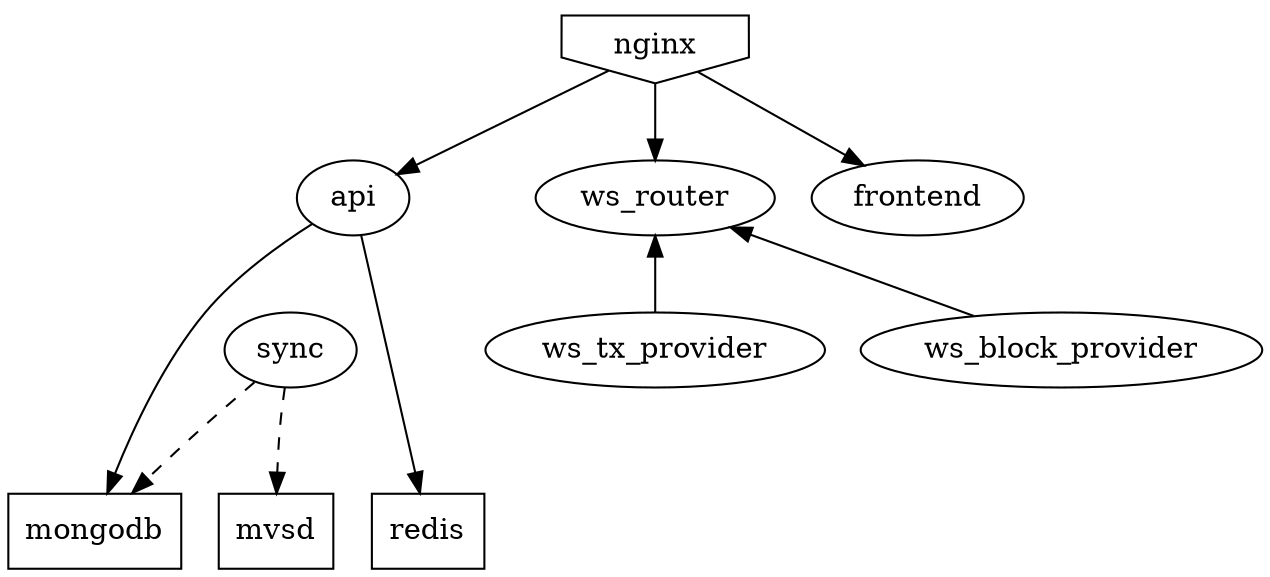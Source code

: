 digraph app_architecture	{

	mongodb[shape=box]
	redis[shape=box]
	mvsd[shape=box]
	nginx[shape=invhouse]
	
	nginx -> api
	nginx -> ws_router
	nginx -> frontend
	
	ws_router -> ws_block_provider [dir=back]
	ws_router -> ws_tx_provider [dir=back]
	sync -> mvsd [ 
		style=dashed 
		label="       "
	];
	
	api->sync[style = invis]
	sync->redis[style = invis]
	
	api -> mongodb;
	api -> redis;
	
	sync -> mongodb [
		style=dashed
		label="       "
	];
}
